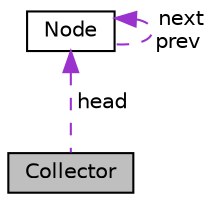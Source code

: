 digraph "Collector"
{
 // LATEX_PDF_SIZE
  edge [fontname="Helvetica",fontsize="10",labelfontname="Helvetica",labelfontsize="10"];
  node [fontname="Helvetica",fontsize="10",shape=record];
  Node1 [label="Collector",height=0.2,width=0.4,color="black", fillcolor="grey75", style="filled", fontcolor="black",tooltip="clase collector utilizado para almacenar nodos de variables no usadas"];
  Node2 -> Node1 [dir="back",color="darkorchid3",fontsize="10",style="dashed",label=" head" ,fontname="Helvetica"];
  Node2 [label="Node",height=0.2,width=0.4,color="black", fillcolor="white", style="filled",URL="$class_node.html",tooltip="clase de un nodo utilizado en lista o collector"];
  Node2 -> Node2 [dir="back",color="darkorchid3",fontsize="10",style="dashed",label=" next\nprev" ,fontname="Helvetica"];
}
